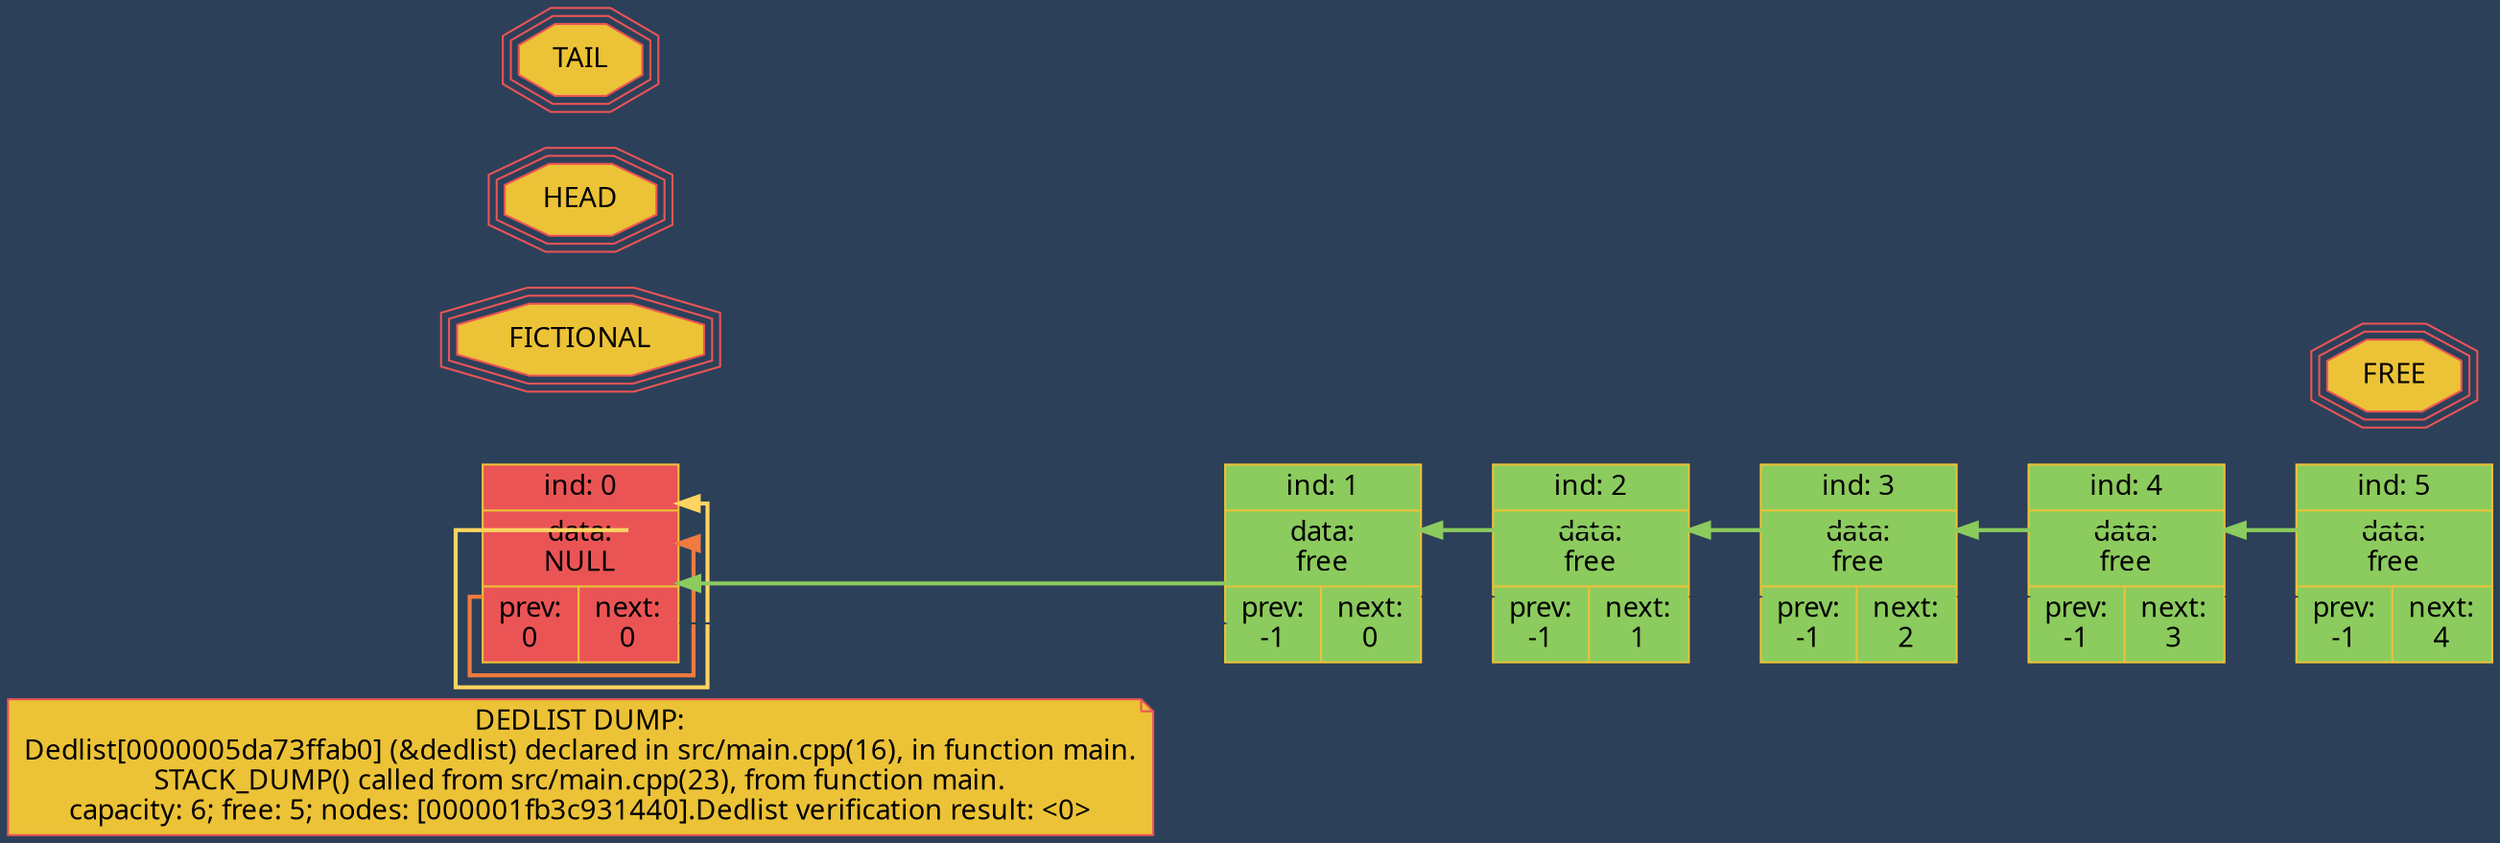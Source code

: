 digraph{
rankdir=LR;
bgcolor="#2D4059";
splines=ortho


NODE_TEXT[shape=note, fontname="verdana",
style=bold, style=filled,
color="#EA5455", fillcolor="#ECC237",
label = "DEDLIST DUMP:\nDedlist[0000005da73ffab0] (&dedlist) declared in src/main.cpp(16), in function main.\nSTACK_DUMP() called from src/main.cpp(23), from function main.\ncapacity: 6; free: 5; nodes: [000001fb3c931440].Dedlist verification result: <0>
"]


NODE_0[shape="record", fontname="verdana",
style=bold, style=filled,
color="#ECC237", fillcolor="#EA5455",
label = "{ <i>ind: 0 }|{ data:\nNULL} | {<p>prev:\n0 |<n>next:\n0}"];


NODE_1[shape="record", fontname="verdana",
style=bold, style=filled,
color="#ECC237", fillcolor="#8ccb5e",
label = "{ <i>ind: 1 }|{ data:\nfree} | {<p>prev:\n-1 |<n>next:\n0}"];

NODE_2[shape="record", fontname="verdana",
style=bold, style=filled,
color="#ECC237", fillcolor="#8ccb5e",
label = "{ <i>ind: 2 }|{ data:\nfree} | {<p>prev:\n-1 |<n>next:\n1}"];

NODE_3[shape="record", fontname="verdana",
style=bold, style=filled,
color="#ECC237", fillcolor="#8ccb5e",
label = "{ <i>ind: 3 }|{ data:\nfree} | {<p>prev:\n-1 |<n>next:\n2}"];

NODE_4[shape="record", fontname="verdana",
style=bold, style=filled,
color="#ECC237", fillcolor="#8ccb5e",
label = "{ <i>ind: 4 }|{ data:\nfree} | {<p>prev:\n-1 |<n>next:\n3}"];

NODE_5[shape="record", fontname="verdana",
style=bold, style=filled,
color="#ECC237", fillcolor="#8ccb5e",
label = "{ <i>ind: 5 }|{ data:\nfree} | {<p>prev:\n-1 |<n>next:\n4}"];

FICTIONAL[shape=tripleoctagon, style=filled,
fontname="verdana", color="#EA5455", fillcolor="#ECC237"];

HEAD[shape=tripleoctagon, style=filled,
fontname="verdana", color="#EA5455", fillcolor="#ECC237"];

TAIL[shape=tripleoctagon, style=filled,
fontname="verdana", color="#EA5455", fillcolor="#ECC237"];

FREE[shape=tripleoctagon, style=filled,
fontname="verdana", color="#EA5455", fillcolor="#ECC237"];


NODE_0->NODE_1[weight=10, color="#2D4059"];
NODE_1->NODE_2[weight=10, color="#2D4059"];
NODE_2->NODE_3[weight=10, color="#2D4059"];
NODE_3->NODE_4[weight=10, color="#2D4059"];
NODE_4->NODE_5[weight=10, color="#2D4059"];
{ rank=same; FICTIONAL; NODE_0; }
{ rank=same; HEAD; NODE_0; }
{ rank=same; TAIL; NODE_0; }
{ rank=same; FREE; NODE_5; }


NODE_0:<p>->NODE_0[color="#F07B3F", penwidth=2];
NODE_0:<n>->NODE_0[color="#FFD460", penwidth=2];

NODE_1:<n>->NODE_0[color="#8ccb5e", penwidth=2];
NODE_2:<n>->NODE_1[color="#8ccb5e", penwidth=2];
NODE_3:<n>->NODE_2[color="#8ccb5e", penwidth=2];
NODE_4:<n>->NODE_3[color="#8ccb5e", penwidth=2];
NODE_5:<n>->NODE_4[color="#8ccb5e", penwidth=2];

}
